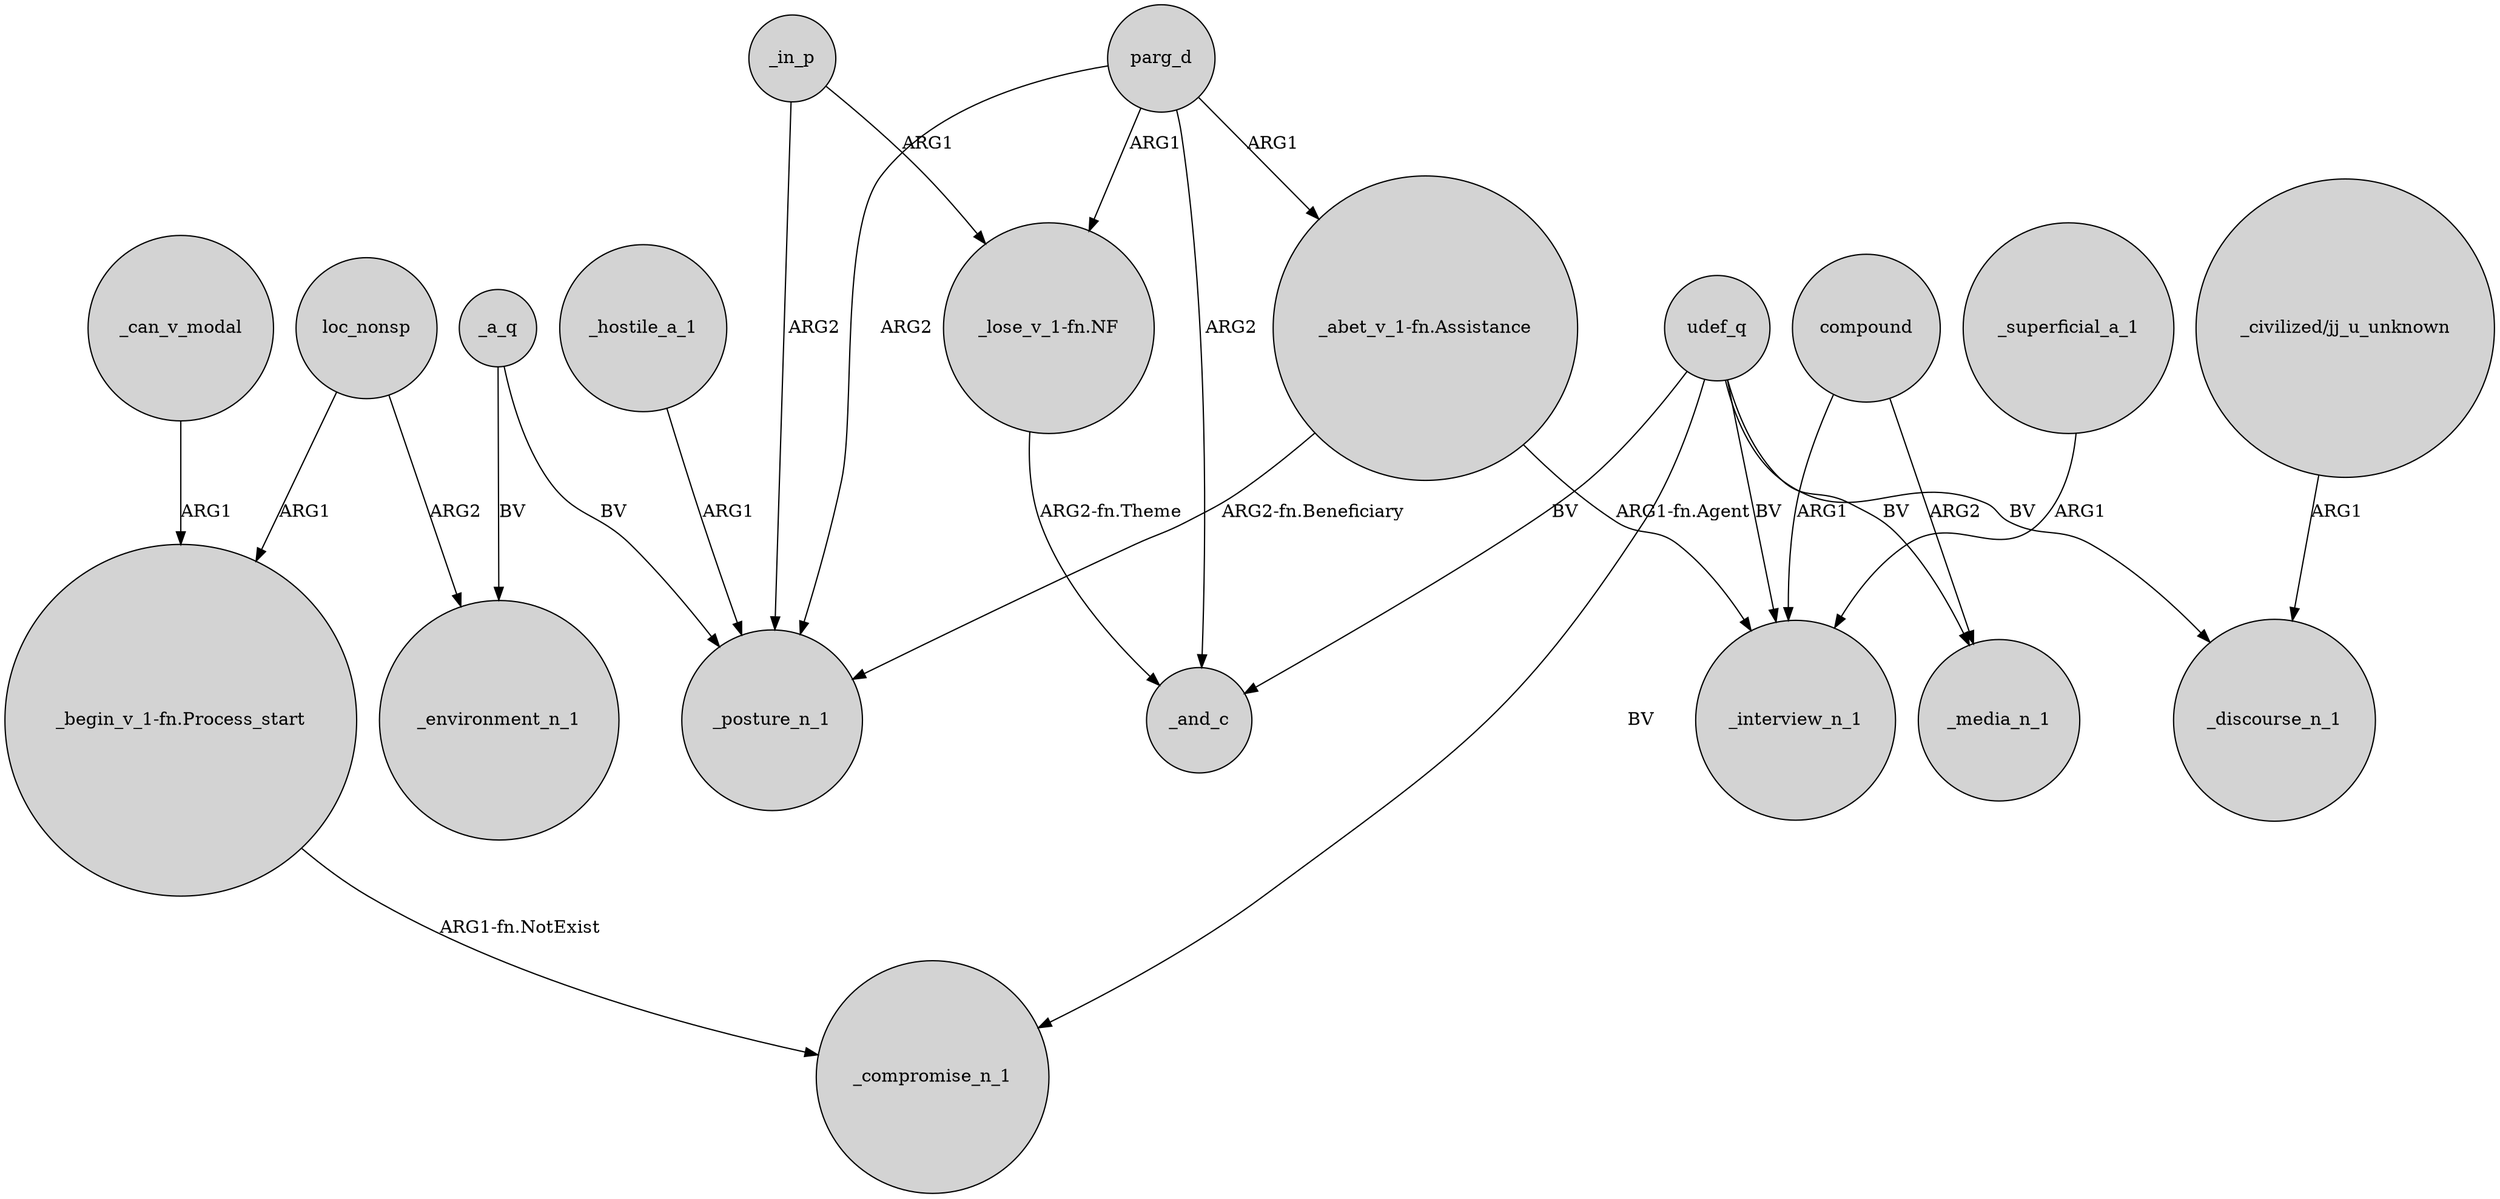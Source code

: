 digraph {
	node [shape=circle style=filled]
	_in_p -> "_lose_v_1-fn.NF" [label=ARG1]
	_a_q -> _posture_n_1 [label=BV]
	"_begin_v_1-fn.Process_start" -> _compromise_n_1 [label="ARG1-fn.NotExist"]
	"_abet_v_1-fn.Assistance" -> _posture_n_1 [label="ARG2-fn.Beneficiary"]
	"_civilized/jj_u_unknown" -> _discourse_n_1 [label=ARG1]
	udef_q -> _media_n_1 [label=BV]
	_superficial_a_1 -> _interview_n_1 [label=ARG1]
	_in_p -> _posture_n_1 [label=ARG2]
	parg_d -> "_abet_v_1-fn.Assistance" [label=ARG1]
	parg_d -> _and_c [label=ARG2]
	loc_nonsp -> _environment_n_1 [label=ARG2]
	compound -> _interview_n_1 [label=ARG1]
	compound -> _media_n_1 [label=ARG2]
	parg_d -> _posture_n_1 [label=ARG2]
	_can_v_modal -> "_begin_v_1-fn.Process_start" [label=ARG1]
	parg_d -> "_lose_v_1-fn.NF" [label=ARG1]
	"_abet_v_1-fn.Assistance" -> _interview_n_1 [label="ARG1-fn.Agent"]
	_a_q -> _environment_n_1 [label=BV]
	udef_q -> _compromise_n_1 [label=BV]
	_hostile_a_1 -> _posture_n_1 [label=ARG1]
	udef_q -> _and_c [label=BV]
	udef_q -> _discourse_n_1 [label=BV]
	loc_nonsp -> "_begin_v_1-fn.Process_start" [label=ARG1]
	udef_q -> _interview_n_1 [label=BV]
	"_lose_v_1-fn.NF" -> _and_c [label="ARG2-fn.Theme"]
}

